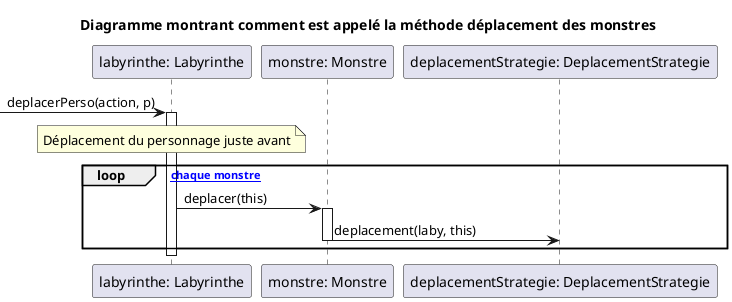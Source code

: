 @startuml
title Diagramme montrant comment est appelé la méthode déplacement des monstres

participant "labyrinthe: Labyrinthe" as Laby
participant "monstre: Monstre" as Monstre
participant "deplacementStrategie: DeplacementStrategie" as Strategie

-> Laby : deplacerPerso(action, p)
activate Laby

note over Laby : Déplacement du personnage juste avant

loop [pour chaque monstre]
    Laby -> Monstre : deplacer(this)
    activate Monstre
    
    Monstre -> Strategie : deplacement(laby, this)
    
    deactivate Monstre
end

deactivate Laby
@enduml